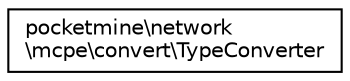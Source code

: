 digraph "Graphical Class Hierarchy"
{
 // INTERACTIVE_SVG=YES
 // LATEX_PDF_SIZE
  edge [fontname="Helvetica",fontsize="10",labelfontname="Helvetica",labelfontsize="10"];
  node [fontname="Helvetica",fontsize="10",shape=record];
  rankdir="LR";
  Node0 [label="pocketmine\\network\l\\mcpe\\convert\\TypeConverter",height=0.2,width=0.4,color="black", fillcolor="white", style="filled",URL="$d8/d07/classpocketmine_1_1network_1_1mcpe_1_1convert_1_1_type_converter.html",tooltip=" "];
}
